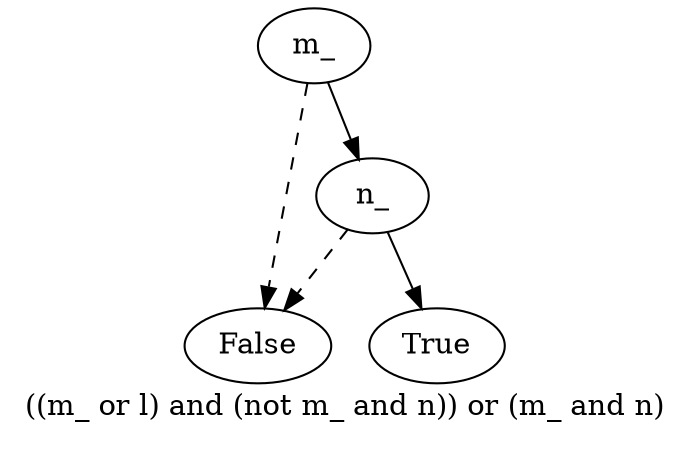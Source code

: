 digraph{
label="((m_ or l) and (not m_ and n)) or (m_ and n)\n\n"
2746076255472[label=m_]2746076260112[label="False
"]
2746076255472 -> 2746076260112[style=dashed label="" fontcolor = gray]
2746076257072[label="n_
"]
2746076255472 -> 2746076257072 [label="" fontcolor = gray]
2746076260112[label="False
"]
2746076257072 -> 2746076260112[style=dashed label="" fontcolor = gray]
2746076263952[label="True
"]
2746076257072 -> 2746076263952 [label="" fontcolor = gray]
}